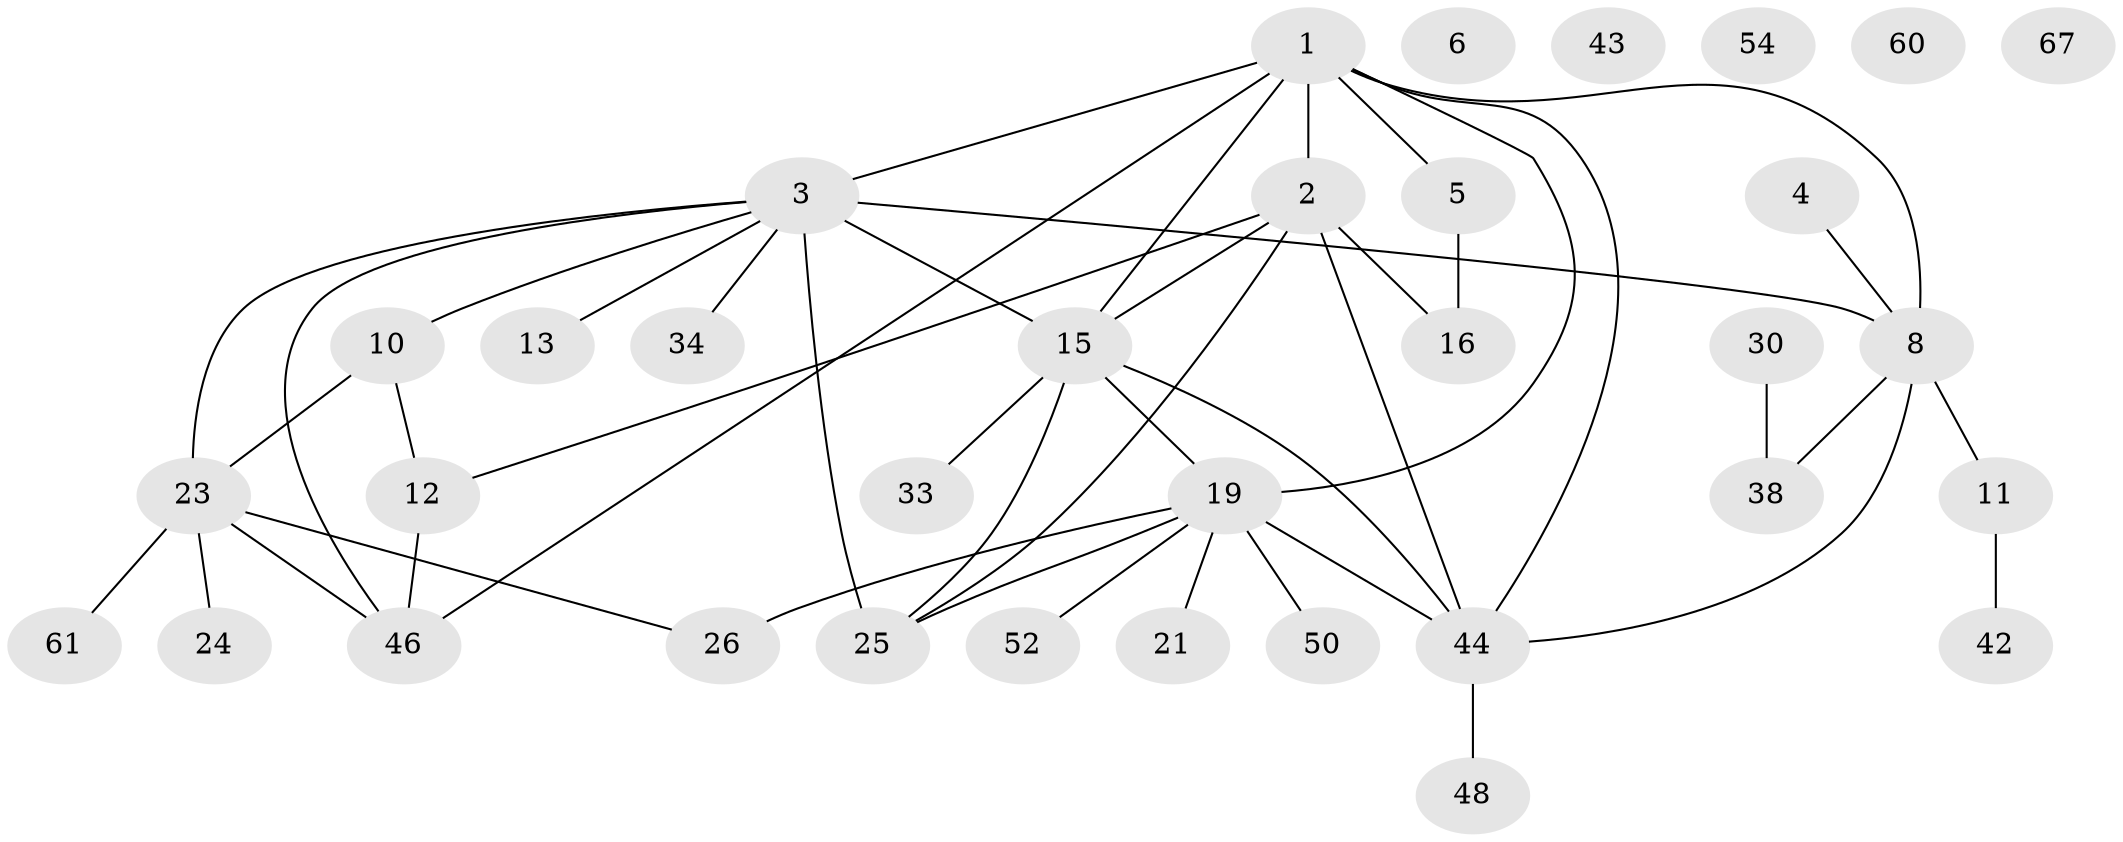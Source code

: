 // original degree distribution, {3: 0.21739130434782608, 4: 0.10144927536231885, 2: 0.21739130434782608, 0: 0.07246376811594203, 5: 0.13043478260869565, 1: 0.21739130434782608, 7: 0.014492753623188406, 8: 0.028985507246376812}
// Generated by graph-tools (version 1.1) at 2025/13/03/09/25 04:13:11]
// undirected, 34 vertices, 46 edges
graph export_dot {
graph [start="1"]
  node [color=gray90,style=filled];
  1 [super="+45"];
  2 [super="+39+36+58+9"];
  3 [super="+7"];
  4 [super="+47+37"];
  5;
  6;
  8 [super="+20"];
  10 [super="+22"];
  11 [super="+17"];
  12 [super="+14"];
  13;
  15 [super="+18"];
  16;
  19 [super="+51+41+27"];
  21;
  23 [super="+28+32"];
  24;
  25 [super="+29"];
  26 [super="+56"];
  30;
  33;
  34;
  38;
  42;
  43;
  44 [super="+63"];
  46 [super="+49"];
  48;
  50;
  52;
  54;
  60;
  61;
  67;
  1 -- 15;
  1 -- 2 [weight=2];
  1 -- 3;
  1 -- 5;
  1 -- 8;
  1 -- 44;
  1 -- 46;
  1 -- 19;
  2 -- 44 [weight=3];
  2 -- 16;
  2 -- 25;
  2 -- 15;
  2 -- 12;
  3 -- 34;
  3 -- 8 [weight=3];
  3 -- 10;
  3 -- 13;
  3 -- 23 [weight=2];
  3 -- 25 [weight=2];
  3 -- 46;
  3 -- 15;
  4 -- 8;
  5 -- 16;
  8 -- 11;
  8 -- 44;
  8 -- 38;
  10 -- 23 [weight=2];
  10 -- 12;
  11 -- 42;
  12 -- 46;
  15 -- 44;
  15 -- 33;
  15 -- 19;
  15 -- 25;
  19 -- 50;
  19 -- 52;
  19 -- 25;
  19 -- 26 [weight=2];
  19 -- 44;
  19 -- 21;
  23 -- 24;
  23 -- 61;
  23 -- 46;
  23 -- 26;
  30 -- 38;
  44 -- 48;
}
